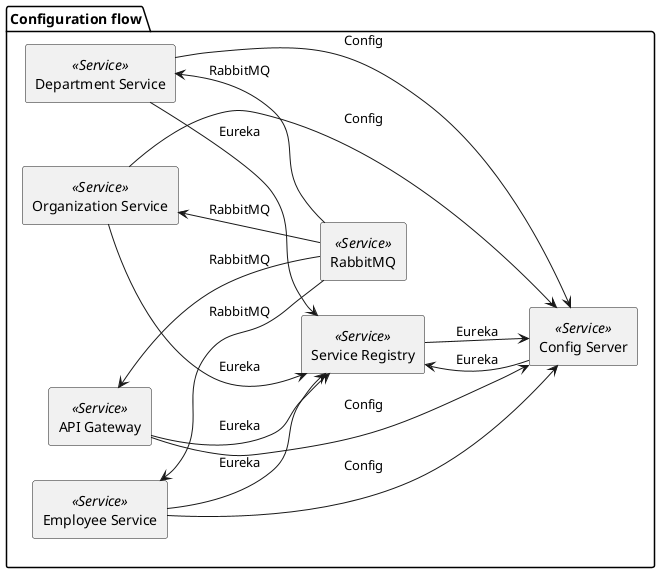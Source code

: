 @startuml
left to right direction

skinparam componentStyle rectangle

package "Configuration flow" {

  [Service Registry] <<Service>>
  [Config Server] <<Service>>
  [Department Service] <<Service>>
  [Organization Service] <<Service>>
  [Employee Service] <<Service>>
  [API Gateway] <<Service>>
  [RabbitMQ] <<Service>>
}

[Service Registry] --> [Config Server] : "Eureka"
[Department Service] --> [Service Registry] : "Eureka"
[Organization Service] --> [Service Registry] : "Eureka"
[Employee Service] --> [Service Registry] : "Eureka"
[API Gateway] --> [Service Registry] : "Eureka"
[Config Server] --> [Service Registry] : "Eureka"

[Department Service] --> [Config Server] : "Config"
[Organization Service] --> [Config Server] : "Config"
[Employee Service] --> [Config Server] : "Config"
[API Gateway] --> [Config Server] : "Config"

[Department Service] <-- [RabbitMQ] : "RabbitMQ"
[Organization Service] <-- [RabbitMQ] : "RabbitMQ"
[Employee Service] <-- [RabbitMQ] : "RabbitMQ"
[API Gateway] <-- [RabbitMQ] : "RabbitMQ"

@enduml